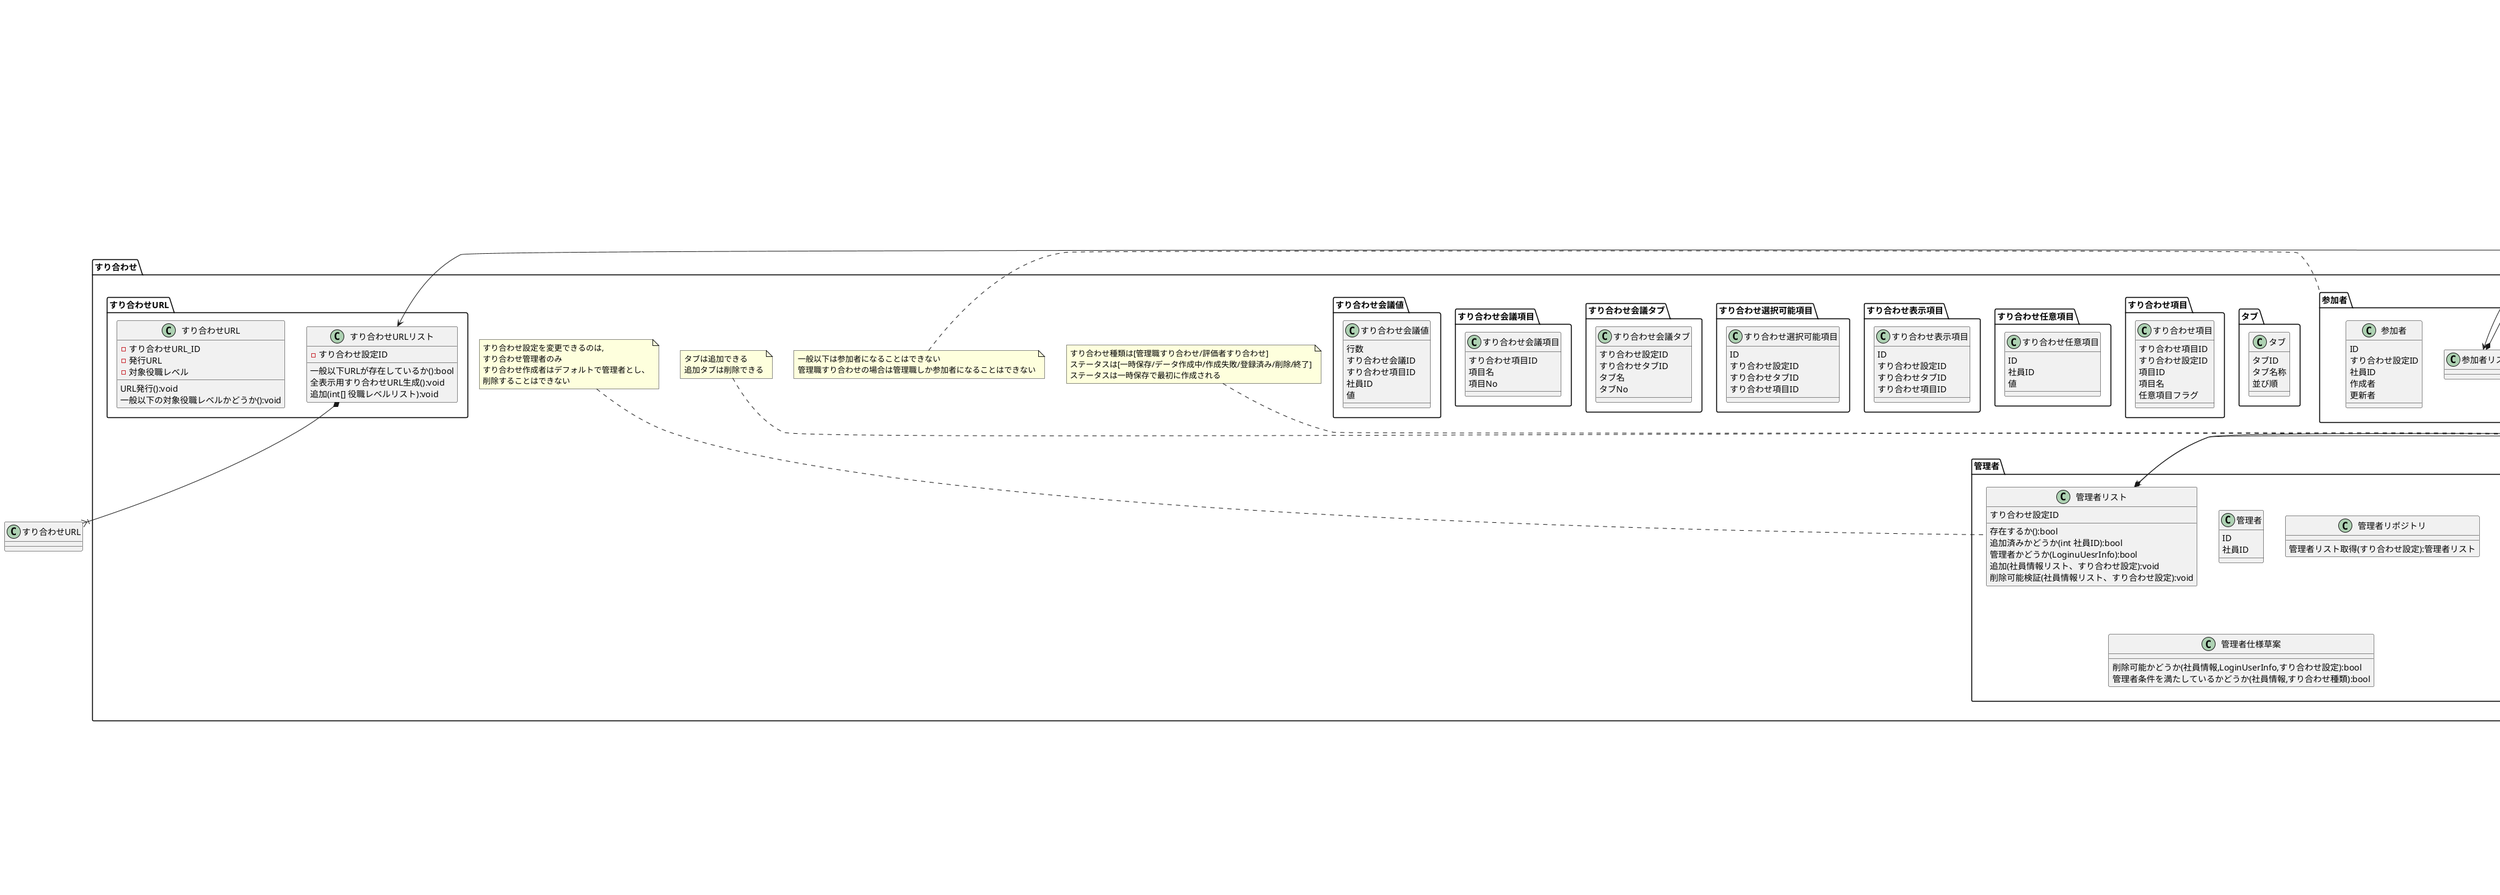 ```plantuml
@startuml

package すり合わせ{
    package すり合わせ設定 {

        class すり合わせ設定{
            すり合わせ設定ID
            評価期間
            タイトル
            作成者
            作成日時
            更新者
            更新日時
            作成者かどうか(int SKyId):bool
        }

        enum ステータス{
        }

        enum すり合わせ種類{
        }
    }

    note top of すり合わせ設定
        すり合わせ種類は[管理職すり合わせ/評価者すり合わせ]
        ステータスは[一時保存/データ作成中/作成失敗/登録済み/削除/終了]
        ステータスは一時保存で最初に作成される
    end note

    package 参加者 {

        class 参加者リスト{
        }

        class 参加者 {
            ID
            すり合わせ設定ID
            社員ID
            作成者
            更新者
        }
    }

    note left of 参加者
        一般以下は参加者になることはできない
        管理職すり合わせの場合は管理職しか参加者になることはできない
    end note

    package 評価対象者 {

        class 評価対象者リスト{
        }

        class 評価対象者 {
            ID
            すり合わせ設定ID
            社員ID
            作成者
            更新者
        }
    }

    package 管理者 {

        class 管理者リスト {
            すり合わせ設定ID
            存在するか():bool
            追加済みかどうか(int 社員ID):bool
            管理者かどうか(LoginuUesrInfo):bool
            追加(社員情報リスト、すり合わせ設定):void
            削除可能検証(社員情報リスト、すり合わせ設定):void
        }

        class 管理者 {
            ID
            社員ID
        }

        class 管理者リポジトリ{
            管理者リスト取得(すり合わせ設定):管理者リスト
        }

        class 管理者仕様草案{
            削除可能かどうか(社員情報,LoginUserInfo,すり合わせ設定):bool
            管理者条件を満たしているかどうか(社員情報,すり合わせ種類):bool
        }
    }

    note top of 管理者リスト
        すり合わせ設定を変更できるのは,
        すり合わせ管理者のみ
        すり合わせ作成者はデフォルトで管理者とし、
        削除することはできない
    end note

    note bottom of 管理者
        すり合わせ管理者としての条件
        評価者すり合わせ→上位評価者,管理職
        管理職すり合わせ→管理職
    end note

    package 社員情報 {
         class 社員情報 {
            社員ID
            SkyID
            名字
            名前
         }

         class 役職 {
            役職ID
            役職名
            役職省略名
            役職レベル
            管理職フラグ
            表示順
         }

         class 事業部 {
            事業部ID
            事業務名
            事業部略称
            並び順
         }

         class 部署 {
            部署ID
            部署名
            部署略称
            並び順
         }

         class チーム {
            チームID
            チーム名
            チーム略称
            並び順
         }
    }

    package タブ {
        class タブ {
            タブID
            タブ名称
            並び順
        }
    }

    package すり合わせタブ {

        class すり合わせタブリスト{
        }

        class すり合わせタブ {
            すり合わせタブID
            すり合わせ設定ID
            タブID
            タブ名称
            並び順
            作成者
            更新者
        }
    }

    note top of すり合わせタブリスト
        タブは追加できる
        追加タブは削除できる
    end note

    package すり合わせ項目 {
        class すり合わせ項目 {
            すり合わせ項目ID
            すり合わせ設定ID
            項目ID
            項目名
            任意項目フラグ
        }
    }

    package すり合わせ任意項目 {
        class すり合わせ任意項目 {
            ID
            社員ID
            値
        }
    }

    package すり合わせ表示項目 {
        class すり合わせ表示項目 {
            ID
            すり合わせ設定ID
            すり合わせタブID
            すり合わせ項目ID
        }
    }

    package すり合わせ選択可能項目 {
        class すり合わせ選択可能項目{
            ID
            すり合わせ設定ID
            すり合わせタブID
            すり合わせ項目ID
        }
    }

    package すり合わせ会議タブ {
        class すり合わせ会議タブ {
            すり合わせ設定ID
            すり合わせタブID
            タブ名
            タブNo
        }
    }

    package すり合わせ会議項目 {
        class すり合わせ会議項目 {
            すり合わせ項目ID
            項目名
            項目No
        }
    }


    package すり合わせ会議値 {
        class すり合わせ会議値 {
            行数
            すり合わせ会議ID
            すり合わせ項目ID
            社員ID
            値
        }
    }

    package すり合わせURL {

         class すり合わせURL {
             -すり合わせURL_ID
             -発行URL
             -対象役職レベル
             URL発行():void
             一般以下の対象役職レベルかどうか():void
         }

         class すり合わせURLリスト {
             -すり合わせ設定ID
             一般以下URLが存在しているか():bool
             全表示用すり合わせURL生成():void
             追加(int[] 役職レベルリスト):void
         }
    }
}

package 昇格率 {

    class 計算リードクエリ(別案){
        SQLで集計もできるが、
        拡張性とか業務ロジックがかなり入る
    }

    class 昇格率計算リポジトリ{
        表示対象者(すり合わせ設定):昇格率計算
        事業部(事業部ID,営業期):昇格率計算
        部署取得(部署ID,営業期):昇格率計算
    }

    class 昇格率計算情報 {
        -役職フラグID
        -性別
        -実役職レベル
        -すり合わせ実役職レベル
        昇格かどうか():bool
        降格かどうか():bool
    }

    class 昇格率計算{
        トータル人数取得():int
        昇格率取得():int
        降格率取得():int
        女性昇格率取得():int
    }

    class 役職フラグ{
        上かどうか():bool
    }

    class 役職レベル{
        高位役職かどうか():bool
    }

    enum 性別{
        女性かどうか():bool
    }
}

package 共有メモ{
    class 共有メモ{
        評価ID
        共有コメント
        更新時間
        バージョン確認(datetime リクエスト→更新時間):bool
        提出(string コメント):void
    }
}

package 管理職査定{
    class 管理職査定{
    }
}

すり合わせ設定 *-left- ステータス
すり合わせ設定 *-left- すり合わせ種類
すり合わせ設定 -down-> 管理者リスト
すり合わせ設定 -down-> 参加者リスト
すり合わせ設定 -down-> 評価対象者リスト
すり合わせ設定 --down-> すり合わせタブリスト
すり合わせ設定 --right-> すり合わせ会議タブ
すり合わせ設定 --right-> すり合わせ会議項目
すり合わせ設定 --right-> すり合わせ会議値
すり合わせ設定 --right-> すり合わせURLリスト

管理者リスト *-down-|{ 管理者
管理者 -down-> 社員情報
参加者リスト *-down-|{ 参加者
参加者 -down-> 社員情報
評価対象者リスト *-down-|{ 評価対象者
評価対象者 -down-> 社員情報

社員情報 *-down- 役職
社員情報 *-down- 事業部
社員情報 *-down- 部署
社員情報 *-down- チーム

すり合わせタブリスト *--|{ すり合わせタブ
すり合わせタブ -down-> タブ
すり合わせタブ -down-> すり合わせ表示項目
すり合わせタブ -down-> すり合わせ選択可能項目

すり合わせ項目 -down-> すり合わせ任意項目
すり合わせ表示項目 -down-> すり合わせ項目
すり合わせ選択可能項目 -down-> すり合わせ項目

昇格率計算 *-down-|{ 昇格率計算情報
昇格率計算情報 *-down- 役職フラグ
昇格率計算情報 *-down- 役職レベル
昇格率計算情報 *-down- 性別

すり合わせURLリスト *-down-|{ すり合わせURL

@enduml
```
